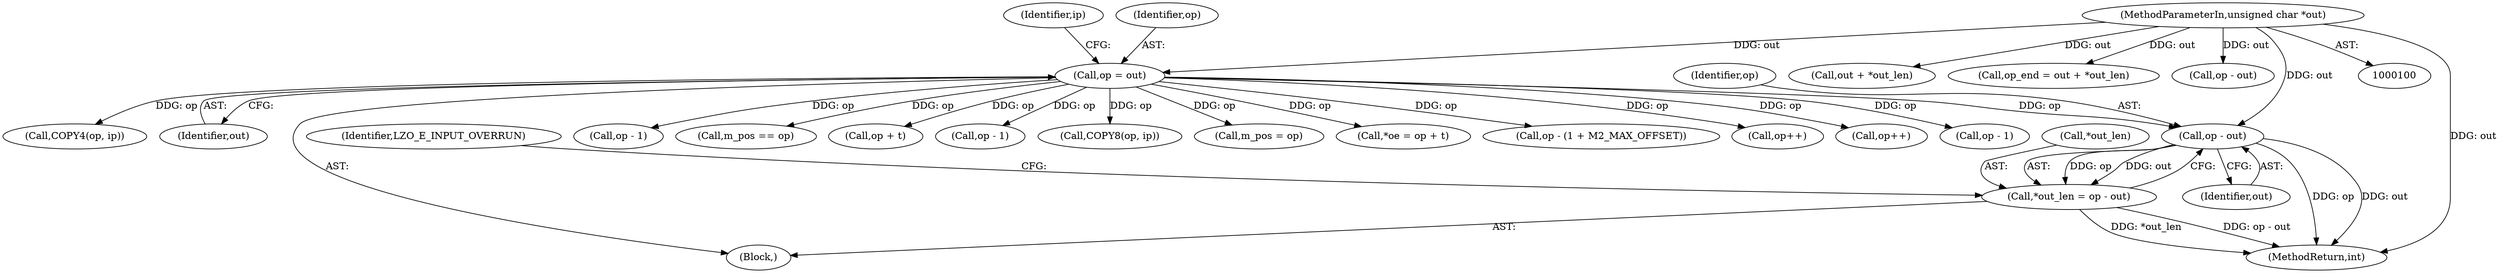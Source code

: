 digraph "0_linux_206a81c18401c0cde6e579164f752c4b147324ce@pointer" {
"1000750" [label="(Call,op - out)"];
"1000126" [label="(Call,op = out)"];
"1000103" [label="(MethodParameterIn,unsigned char *out)"];
"1000747" [label="(Call,*out_len = op - out)"];
"1000126" [label="(Call,op = out)"];
"1000750" [label="(Call,op - out)"];
"1000691" [label="(Call,COPY4(op, ip))"];
"1000128" [label="(Identifier,out)"];
"1000122" [label="(Call,out + *out_len)"];
"1000130" [label="(Identifier,ip)"];
"1000380" [label="(Call,op - 1)"];
"1000752" [label="(Identifier,out)"];
"1000120" [label="(Call,op_end = out + *out_len)"];
"1000751" [label="(Identifier,op)"];
"1000754" [label="(Identifier,LZO_E_INPUT_OVERRUN)"];
"1000542" [label="(Call,m_pos == op)"];
"1000747" [label="(Call,*out_len = op - out)"];
"1000230" [label="(Call,op + t)"];
"1000726" [label="(Call,op - out)"];
"1000300" [label="(Call,op - 1)"];
"1000127" [label="(Identifier,op)"];
"1000103" [label="(MethodParameterIn,unsigned char *out)"];
"1000235" [label="(Call,COPY8(op, ip))"];
"1000476" [label="(Call,m_pos = op)"];
"1000228" [label="(Call,*oe = op + t)"];
"1000347" [label="(Call,op - (1 + M2_MAX_OFFSET))"];
"1000274" [label="(Call,op++)"];
"1000715" [label="(Call,op++)"];
"1000105" [label="(Block,)"];
"1000748" [label="(Call,*out_len)"];
"1000456" [label="(Call,op - 1)"];
"1000773" [label="(MethodReturn,int)"];
"1000750" -> "1000747"  [label="AST: "];
"1000750" -> "1000752"  [label="CFG: "];
"1000751" -> "1000750"  [label="AST: "];
"1000752" -> "1000750"  [label="AST: "];
"1000747" -> "1000750"  [label="CFG: "];
"1000750" -> "1000773"  [label="DDG: op"];
"1000750" -> "1000773"  [label="DDG: out"];
"1000750" -> "1000747"  [label="DDG: op"];
"1000750" -> "1000747"  [label="DDG: out"];
"1000126" -> "1000750"  [label="DDG: op"];
"1000103" -> "1000750"  [label="DDG: out"];
"1000126" -> "1000105"  [label="AST: "];
"1000126" -> "1000128"  [label="CFG: "];
"1000127" -> "1000126"  [label="AST: "];
"1000128" -> "1000126"  [label="AST: "];
"1000130" -> "1000126"  [label="CFG: "];
"1000103" -> "1000126"  [label="DDG: out"];
"1000126" -> "1000228"  [label="DDG: op"];
"1000126" -> "1000230"  [label="DDG: op"];
"1000126" -> "1000235"  [label="DDG: op"];
"1000126" -> "1000274"  [label="DDG: op"];
"1000126" -> "1000300"  [label="DDG: op"];
"1000126" -> "1000347"  [label="DDG: op"];
"1000126" -> "1000380"  [label="DDG: op"];
"1000126" -> "1000456"  [label="DDG: op"];
"1000126" -> "1000476"  [label="DDG: op"];
"1000126" -> "1000542"  [label="DDG: op"];
"1000126" -> "1000691"  [label="DDG: op"];
"1000126" -> "1000715"  [label="DDG: op"];
"1000103" -> "1000100"  [label="AST: "];
"1000103" -> "1000773"  [label="DDG: out"];
"1000103" -> "1000120"  [label="DDG: out"];
"1000103" -> "1000122"  [label="DDG: out"];
"1000103" -> "1000726"  [label="DDG: out"];
"1000747" -> "1000105"  [label="AST: "];
"1000748" -> "1000747"  [label="AST: "];
"1000754" -> "1000747"  [label="CFG: "];
"1000747" -> "1000773"  [label="DDG: *out_len"];
"1000747" -> "1000773"  [label="DDG: op - out"];
}
